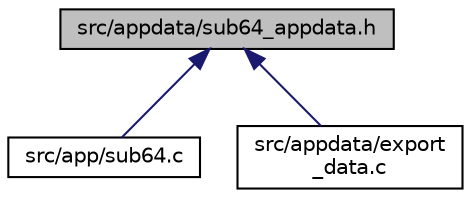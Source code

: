 digraph "src/appdata/sub64_appdata.h"
{
 // LATEX_PDF_SIZE
  edge [fontname="Helvetica",fontsize="10",labelfontname="Helvetica",labelfontsize="10"];
  node [fontname="Helvetica",fontsize="10",shape=record];
  Node1 [label="src/appdata/sub64_appdata.h",height=0.2,width=0.4,color="black", fillcolor="grey75", style="filled", fontcolor="black",tooltip=" "];
  Node1 -> Node2 [dir="back",color="midnightblue",fontsize="10",style="solid"];
  Node2 [label="src/app/sub64.c",height=0.2,width=0.4,color="black", fillcolor="white", style="filled",URL="$d7/d57/sub64_8c.html",tooltip="This file is the main application file, provides command option check and validity."];
  Node1 -> Node3 [dir="back",color="midnightblue",fontsize="10",style="solid"];
  Node3 [label="src/appdata/export\l_data.c",height=0.2,width=0.4,color="black", fillcolor="white", style="filled",URL="$df/d2d/export__data_8c.html",tooltip="This file is used to handle the exportion system."];
}

